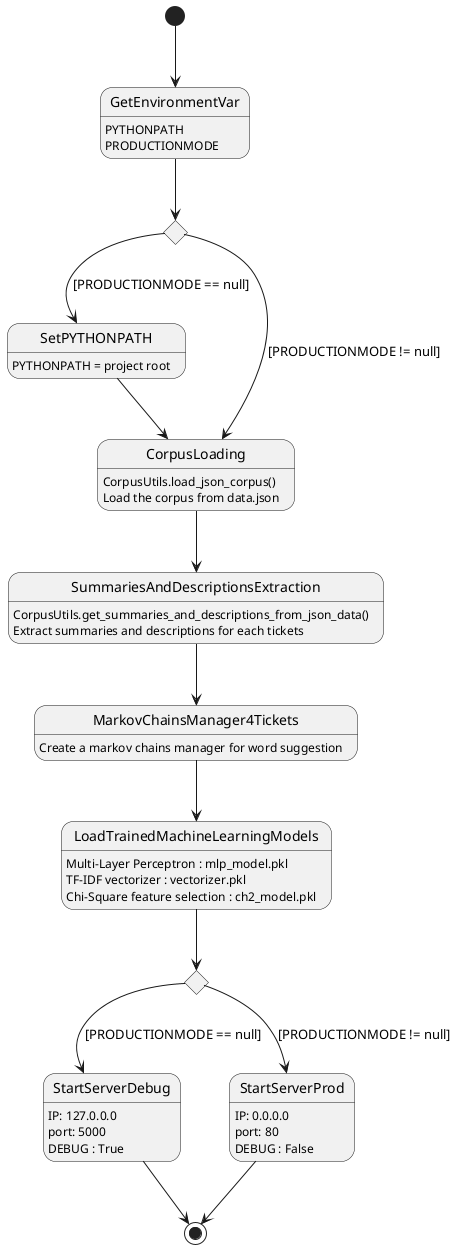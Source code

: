@startuml
state c1 <<choice>>
state c2 <<choice>>

[*] --> GetEnvironmentVar
GetEnvironmentVar : PYTHONPATH
GetEnvironmentVar : PRODUCTIONMODE

GetEnvironmentVar --> c1 
c1 --> SetPYTHONPATH : [PRODUCTIONMODE == null]
SetPYTHONPATH : PYTHONPATH = project root
SetPYTHONPATH --> CorpusLoading 

c1 --> CorpusLoading : [PRODUCTIONMODE != null]
CorpusLoading : CorpusUtils.load_json_corpus()
CorpusLoading : Load the corpus from data.json

CorpusLoading --> SummariesAndDescriptionsExtraction
SummariesAndDescriptionsExtraction : CorpusUtils.get_summaries_and_descriptions_from_json_data()
SummariesAndDescriptionsExtraction : Extract summaries and descriptions for each tickets
SummariesAndDescriptionsExtraction --> MarkovChainsManager4Tickets

MarkovChainsManager4Tickets : Create a markov chains manager for word suggestion
MarkovChainsManager4Tickets --> LoadTrainedMachineLearningModels

LoadTrainedMachineLearningModels: Multi-Layer Perceptron : mlp_model.pkl
LoadTrainedMachineLearningModels: TF-IDF vectorizer : vectorizer.pkl
LoadTrainedMachineLearningModels: Chi-Square feature selection : ch2_model.pkl
LoadTrainedMachineLearningModels --> c2

c2 --> StartServerDebug : [PRODUCTIONMODE == null]
StartServerDebug : IP: 127.0.0.0
StartServerDebug : port: 5000
StartServerDebug : DEBUG : True

c2 --> StartServerProd : [PRODUCTIONMODE != null]
StartServerProd : IP: 0.0.0.0
StartServerProd : port: 80
StartServerProd : DEBUG : False

StartServerDebug --> [*]
StartServerProd --> [*]
@enduml

